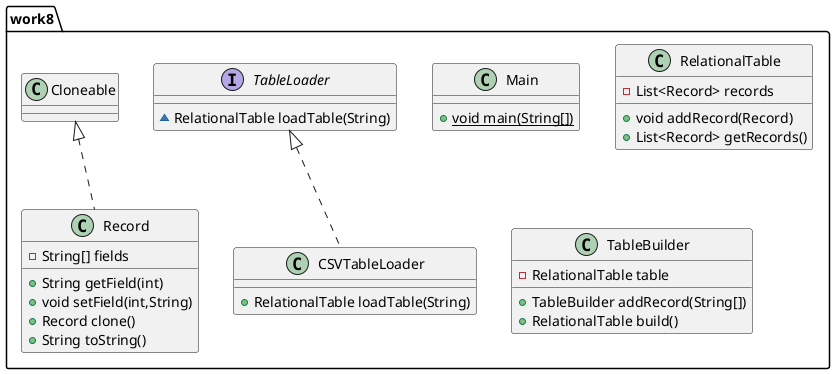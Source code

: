 @startuml
class work8.Record {
- String[] fields
+ String getField(int)
+ void setField(int,String)
+ Record clone()
+ String toString()
}


class work8.Main {
+ {static} void main(String[])
}

class work8.CSVTableLoader {
+ RelationalTable loadTable(String)
}

class work8.RelationalTable {
- List<Record> records
+ void addRecord(Record)
+ List<Record> getRecords()
}


class work8.TableBuilder {
- RelationalTable table
+ TableBuilder addRecord(String[])
+ RelationalTable build()
}


interface work8.TableLoader {
~ RelationalTable loadTable(String)
}



work8.Cloneable <|.. work8.Record
work8.TableLoader <|.. work8.CSVTableLoader
@enduml